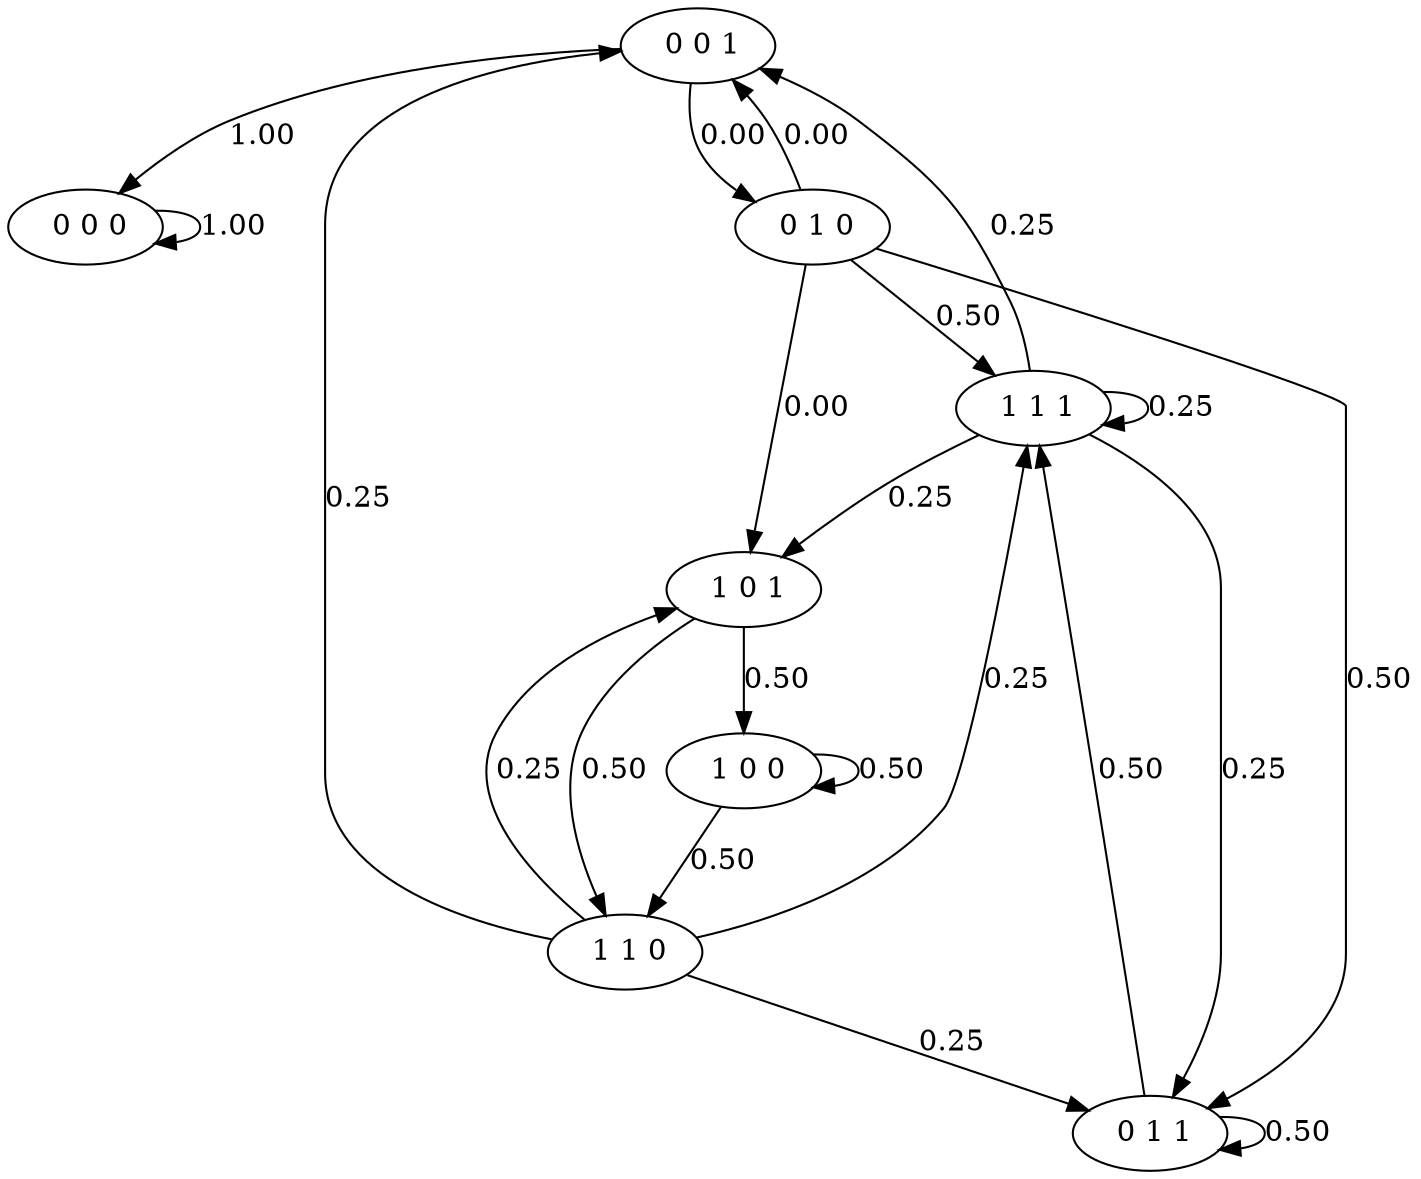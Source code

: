 digraph test {
node0 [label=" 0 0 0"];
node1 [label=" 0 0 1"];
node2 [label=" 0 1 0"];
node3 [label=" 0 1 1"];
node4 [label=" 1 0 0"];
node5 [label=" 1 0 1"];
node6 [label=" 1 1 0"];
node7 [label=" 1 1 1"];
node0 [label=" 0 0 0"];
node1 [label=" 0 0 1"];
node2 [label=" 0 1 0"];
node3 [label=" 0 1 1"];
node4 [label=" 1 0 0"];
node5 [label=" 1 0 1"];
node6 [label=" 1 1 0"];
node7 [label=" 1 1 1"];
node0 [label=" 0 0 0"];
node1 [label=" 0 0 1"];
node2 [label=" 0 1 0"];
node3 [label=" 0 1 1"];
node4 [label=" 1 0 0"];
node5 [label=" 1 0 1"];
node6 [label=" 1 1 0"];
node7 [label=" 1 1 1"];
node0 [label=" 0 0 0"];
node1 [label=" 0 0 1"];
node2 [label=" 0 1 0"];
node3 [label=" 0 1 1"];
node4 [label=" 1 0 0"];
node5 [label=" 1 0 1"];
node6 [label=" 1 1 0"];
node7 [label=" 1 1 1"];
node0 [label=" 0 0 0"];
node1 [label=" 0 0 1"];
node2 [label=" 0 1 0"];
node3 [label=" 0 1 1"];
node4 [label=" 1 0 0"];
node5 [label=" 1 0 1"];
node6 [label=" 1 1 0"];
node7 [label=" 1 1 1"];
node0 [label=" 0 0 0"];
node1 [label=" 0 0 1"];
node2 [label=" 0 1 0"];
node3 [label=" 0 1 1"];
node4 [label=" 1 0 0"];
node5 [label=" 1 0 1"];
node6 [label=" 1 1 0"];
node7 [label=" 1 1 1"];
node0 -> node0 [label= "1.00"];
node1 -> node0 [label= "1.00"];
node1 -> node2 [label= "0.00"];
node2 -> node1 [label= "0.00"];
node2 -> node3 [label= "0.50"];
node2 -> node5 [label= "0.00"];
node2 -> node7 [label= "0.50"];
node3 -> node3 [label= "0.50"];
node3 -> node7 [label= "0.50"];
node4 -> node4 [label= "0.50"];
node4 -> node6 [label= "0.50"];
node5 -> node4 [label= "0.50"];
node5 -> node6 [label= "0.50"];
node6 -> node1 [label= "0.25"];
node6 -> node3 [label= "0.25"];
node6 -> node5 [label= "0.25"];
node6 -> node7 [label= "0.25"];
node7 -> node1 [label= "0.25"];
node7 -> node3 [label= "0.25"];
node7 -> node5 [label= "0.25"];
node7 -> node7 [label= "0.25"];
}